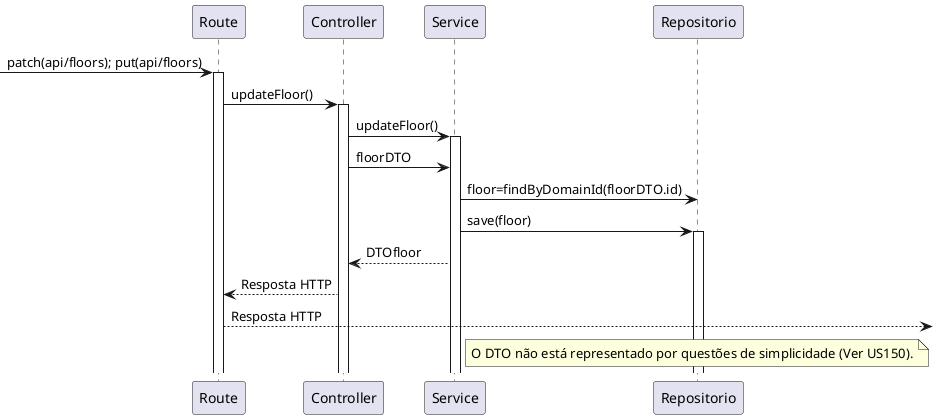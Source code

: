 @startuml US200

participant "Route" as Route
participant "Controller" as Controller
participant "Service" as Service
participant "Repositorio" as Repositorio

 -> Route : patch(api/floors); put(api/floors)
activate Route
Route -> Controller : updateFloor()
activate Controller
Controller -> Service : updateFloor()
activate Service
Controller -> Service : floorDTO
Service -> Repositorio : floor=findByDomainId(floorDTO.id)
Service -> Repositorio : save(floor)
activate Repositorio
Service --> Controller : DTOfloor
Controller--> Route : Resposta HTTP
Route --> : Resposta HTTP

note right of Service
O DTO não está representado por questões de simplicidade (Ver US150).
end note
@enduml
